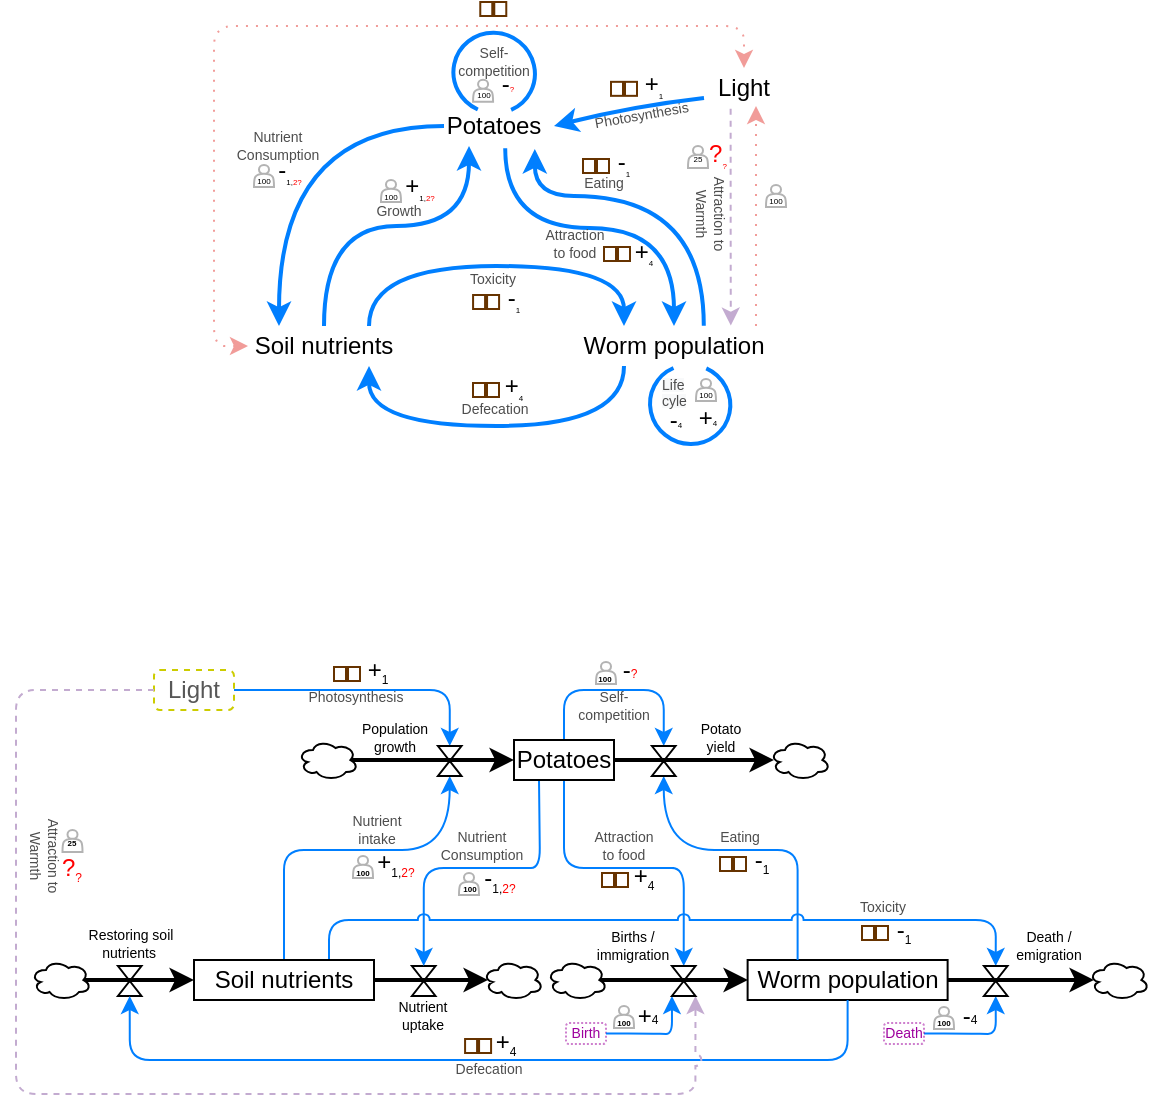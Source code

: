 <mxfile version="13.5.9" type="device"><diagram id="OpW7mURstg65_GHHhpdu" name="Page-1"><mxGraphModel dx="577" dy="290" grid="0" gridSize="10" guides="1" tooltips="1" connect="1" arrows="1" fold="1" page="1" pageScale="1" pageWidth="850" pageHeight="1100" math="0" shadow="0"><root><mxCell id="0"/><mxCell id="1" parent="0"/><mxCell id="hKVIvJN-QkQKPW52g4FX-42" value="Attraction to &lt;br&gt;Warmth" style="text;html=1;strokeColor=none;fillColor=none;align=center;verticalAlign=middle;whiteSpace=wrap;rounded=0;fontSize=7;fontColor=#4D4D4D;rotation=90;spacingTop=2;" parent="1" vertex="1"><mxGeometry x="387" y="154" width="44" height="40" as="geometry"/></mxCell><mxCell id="hKVIvJN-QkQKPW52g4FX-20" value="" style="verticalLabelPosition=bottom;verticalAlign=top;html=1;shape=mxgraph.basic.arc;startAngle=0.234;endAngle=0.1;rotation=120;strokeColor=#007FFF;strokeWidth=2;" parent="1" vertex="1"><mxGeometry x="280.08" y="83" width="40" height="41" as="geometry"/></mxCell><mxCell id="hKVIvJN-QkQKPW52g4FX-75" value="" style="verticalLabelPosition=bottom;verticalAlign=top;html=1;shape=mxgraph.basic.arc;startAngle=0.234;endAngle=0.1;rotation=-60;strokeColor=#007FFF;strokeWidth=2;" parent="1" vertex="1"><mxGeometry x="378.36" y="249" width="39.45" height="40.38" as="geometry"/></mxCell><mxCell id="hKVIvJN-QkQKPW52g4FX-7" style="edgeStyle=orthogonalEdgeStyle;curved=1;orthogonalLoop=1;jettySize=auto;html=1;entryX=0.25;entryY=0;entryDx=0;entryDy=0;strokeColor=#007FFF;strokeWidth=2;exitX=0;exitY=0.5;exitDx=0;exitDy=0;" parent="1" source="hKVIvJN-QkQKPW52g4FX-1" target="hKVIvJN-QkQKPW52g4FX-3" edge="1"><mxGeometry relative="1" as="geometry"><mxPoint x="250" y="130" as="sourcePoint"/><Array as="points"><mxPoint x="193" y="130"/></Array></mxGeometry></mxCell><mxCell id="hKVIvJN-QkQKPW52g4FX-13" style="edgeStyle=orthogonalEdgeStyle;curved=1;orthogonalLoop=1;jettySize=auto;html=1;exitX=0.612;exitY=1.055;exitDx=0;exitDy=0;entryX=0.5;entryY=0;entryDx=0;entryDy=0;strokeColor=#007FFF;strokeWidth=2;exitPerimeter=0;" parent="1" source="hKVIvJN-QkQKPW52g4FX-1" target="hKVIvJN-QkQKPW52g4FX-4" edge="1"><mxGeometry relative="1" as="geometry"><Array as="points"><mxPoint x="306" y="181"/><mxPoint x="390" y="181"/></Array></mxGeometry></mxCell><mxCell id="hKVIvJN-QkQKPW52g4FX-68" style="edgeStyle=orthogonalEdgeStyle;curved=1;orthogonalLoop=1;jettySize=auto;html=1;entryX=0.629;entryY=-0.008;entryDx=0;entryDy=0;entryPerimeter=0;startArrow=none;startFill=0;endArrow=none;endFill=0;strokeColor=#007FFF;strokeWidth=2;fontSize=3;fontColor=#4D4D4D;" parent="1" edge="1"><mxGeometry relative="1" as="geometry"><mxPoint x="340" y="165" as="sourcePoint"/><mxPoint x="404.9" y="229.84" as="targetPoint"/><Array as="points"><mxPoint x="405" y="165"/></Array></mxGeometry></mxCell><mxCell id="hKVIvJN-QkQKPW52g4FX-1" value="Potatoes" style="text;html=1;strokeColor=none;fillColor=none;align=center;verticalAlign=middle;whiteSpace=wrap;rounded=0;" parent="1" vertex="1"><mxGeometry x="275" y="120" width="50" height="20" as="geometry"/></mxCell><mxCell id="hKVIvJN-QkQKPW52g4FX-2" value="Light" style="text;html=1;strokeColor=none;fillColor=none;align=center;verticalAlign=middle;whiteSpace=wrap;rounded=0;" parent="1" vertex="1"><mxGeometry x="405" y="101" width="40" height="20" as="geometry"/></mxCell><mxCell id="hKVIvJN-QkQKPW52g4FX-8" style="edgeStyle=orthogonalEdgeStyle;curved=1;orthogonalLoop=1;jettySize=auto;html=1;entryX=0.25;entryY=1;entryDx=0;entryDy=0;strokeColor=#007FFF;strokeWidth=2;" parent="1" source="hKVIvJN-QkQKPW52g4FX-3" target="hKVIvJN-QkQKPW52g4FX-1" edge="1"><mxGeometry relative="1" as="geometry"><mxPoint x="270" y="180" as="sourcePoint"/><Array as="points"><mxPoint x="215" y="180"/><mxPoint x="287" y="180"/></Array></mxGeometry></mxCell><mxCell id="hKVIvJN-QkQKPW52g4FX-9" style="edgeStyle=orthogonalEdgeStyle;curved=1;orthogonalLoop=1;jettySize=auto;html=1;exitX=0.75;exitY=0;exitDx=0;exitDy=0;entryX=0.25;entryY=0;entryDx=0;entryDy=0;strokeColor=#007FFF;strokeWidth=2;" parent="1" source="hKVIvJN-QkQKPW52g4FX-3" target="hKVIvJN-QkQKPW52g4FX-4" edge="1"><mxGeometry relative="1" as="geometry"><Array as="points"><mxPoint x="237" y="200"/><mxPoint x="365" y="200"/></Array></mxGeometry></mxCell><mxCell id="hKVIvJN-QkQKPW52g4FX-27" style="edgeStyle=orthogonalEdgeStyle;orthogonalLoop=1;jettySize=auto;html=1;exitX=0;exitY=0.5;exitDx=0;exitDy=0;strokeWidth=1;rounded=1;dashed=1;strokeColor=#F19C99;startArrow=classic;startFill=1;entryX=0.5;entryY=0;entryDx=0;entryDy=0;dashPattern=1 4;" parent="1" target="hKVIvJN-QkQKPW52g4FX-2" edge="1"><mxGeometry relative="1" as="geometry"><mxPoint x="177" y="240" as="sourcePoint"/><mxPoint x="412" y="100" as="targetPoint"/><Array as="points"><mxPoint x="160" y="240"/><mxPoint x="160" y="80"/><mxPoint x="425" y="80"/></Array></mxGeometry></mxCell><mxCell id="hKVIvJN-QkQKPW52g4FX-3" value="Soil nutrients" style="text;html=1;strokeColor=none;fillColor=none;align=center;verticalAlign=middle;whiteSpace=wrap;rounded=0;" parent="1" vertex="1"><mxGeometry x="170" y="230" width="90" height="20" as="geometry"/></mxCell><mxCell id="hKVIvJN-QkQKPW52g4FX-10" style="edgeStyle=orthogonalEdgeStyle;curved=1;orthogonalLoop=1;jettySize=auto;html=1;exitX=0.25;exitY=1;exitDx=0;exitDy=0;entryX=0.75;entryY=1;entryDx=0;entryDy=0;strokeColor=#007FFF;strokeWidth=2;" parent="1" source="hKVIvJN-QkQKPW52g4FX-4" target="hKVIvJN-QkQKPW52g4FX-3" edge="1"><mxGeometry relative="1" as="geometry"><Array as="points"><mxPoint x="365" y="280"/><mxPoint x="237" y="280"/></Array></mxGeometry></mxCell><mxCell id="hKVIvJN-QkQKPW52g4FX-28" style="edgeStyle=orthogonalEdgeStyle;rounded=1;orthogonalLoop=1;jettySize=auto;html=1;dashed=1;strokeWidth=1;strokeColor=#F19C99;exitX=0.75;exitY=0;exitDx=0;exitDy=0;dashPattern=1 4;" parent="1" edge="1"><mxGeometry relative="1" as="geometry"><mxPoint x="431" y="230" as="sourcePoint"/><mxPoint x="431" y="120" as="targetPoint"/><Array as="points"><mxPoint x="431" y="190"/><mxPoint x="431" y="190"/></Array></mxGeometry></mxCell><mxCell id="hKVIvJN-QkQKPW52g4FX-4" value="Worm population" style="text;html=1;strokeColor=none;fillColor=none;align=center;verticalAlign=middle;whiteSpace=wrap;rounded=0;" parent="1" vertex="1"><mxGeometry x="340" y="230" width="100" height="20" as="geometry"/></mxCell><mxCell id="hKVIvJN-QkQKPW52g4FX-5" value="" style="endArrow=classic;html=1;exitX=0;exitY=0.75;exitDx=0;exitDy=0;curved=1;strokeWidth=2;strokeColor=#007FFF;" parent="1" source="hKVIvJN-QkQKPW52g4FX-2" edge="1"><mxGeometry width="50" height="50" relative="1" as="geometry"><mxPoint x="270" y="860" as="sourcePoint"/><mxPoint x="330" y="130" as="targetPoint"/><Array as="points"><mxPoint x="370" y="120"/></Array></mxGeometry></mxCell><mxCell id="hKVIvJN-QkQKPW52g4FX-14" value="-&lt;sub style=&quot;font-size: 4px&quot;&gt;1,&lt;font color=&quot;#ff0000&quot;&gt;2?&lt;/font&gt;&lt;/sub&gt;" style="text;html=1;strokeColor=none;fillColor=none;align=center;verticalAlign=middle;whiteSpace=wrap;rounded=0;" parent="1" vertex="1"><mxGeometry x="188" y="143" width="20" height="20" as="geometry"/></mxCell><mxCell id="hKVIvJN-QkQKPW52g4FX-15" value="-&lt;span style=&quot;font-size: 4px&quot;&gt;&lt;font color=&quot;#ff0000&quot;&gt;?&lt;/font&gt;&lt;/span&gt;" style="text;html=1;strokeColor=none;fillColor=none;align=center;verticalAlign=middle;whiteSpace=wrap;rounded=0;" parent="1" vertex="1"><mxGeometry x="296.64" y="99" width="20" height="20" as="geometry"/></mxCell><mxCell id="hKVIvJN-QkQKPW52g4FX-21" value="+&lt;sub style=&quot;font-size: 4px&quot;&gt;1,&lt;font color=&quot;#ff0000&quot;&gt;2?&lt;/font&gt;&lt;/sub&gt;" style="text;html=1;strokeColor=none;fillColor=none;align=center;verticalAlign=middle;whiteSpace=wrap;rounded=0;" parent="1" vertex="1"><mxGeometry x="253" y="151" width="20" height="20" as="geometry"/></mxCell><mxCell id="hKVIvJN-QkQKPW52g4FX-22" value="+&lt;sub style=&quot;font-size: 4px&quot;&gt;4&lt;/sub&gt;" style="text;html=1;strokeColor=none;fillColor=none;align=center;verticalAlign=middle;whiteSpace=wrap;rounded=0;" parent="1" vertex="1"><mxGeometry x="300" y="251" width="20" height="20" as="geometry"/></mxCell><mxCell id="hKVIvJN-QkQKPW52g4FX-23" value="-&lt;sub style=&quot;font-size: 4px&quot;&gt;1&lt;/sub&gt;" style="text;html=1;strokeColor=none;fillColor=none;align=center;verticalAlign=middle;whiteSpace=wrap;rounded=0;" parent="1" vertex="1"><mxGeometry x="300.04" y="207" width="20" height="20" as="geometry"/></mxCell><mxCell id="hKVIvJN-QkQKPW52g4FX-24" value="+&lt;sub style=&quot;font-size: 4px&quot;&gt;1&lt;/sub&gt;" style="text;html=1;strokeColor=none;fillColor=none;align=center;verticalAlign=middle;whiteSpace=wrap;rounded=0;" parent="1" vertex="1"><mxGeometry x="370" y="100.42" width="20" height="20" as="geometry"/></mxCell><mxCell id="hKVIvJN-QkQKPW52g4FX-25" value="+&lt;font size=&quot;1&quot;&gt;&lt;sub style=&quot;font-size: 4px&quot;&gt;4&lt;/sub&gt;&lt;/font&gt;" style="text;html=1;strokeColor=none;fillColor=none;align=center;verticalAlign=middle;whiteSpace=wrap;rounded=0;" parent="1" vertex="1"><mxGeometry x="365" y="183" width="20" height="20" as="geometry"/></mxCell><mxCell id="hKVIvJN-QkQKPW52g4FX-33" value="&lt;font color=&quot;#ff0000&quot;&gt;?&lt;sub style=&quot;font-size: 4px&quot;&gt;?&lt;/sub&gt;&lt;/font&gt;" style="text;html=1;strokeColor=none;fillColor=none;align=center;verticalAlign=middle;whiteSpace=wrap;rounded=0;" parent="1" vertex="1"><mxGeometry x="402" y="135" width="20" height="20" as="geometry"/></mxCell><mxCell id="hKVIvJN-QkQKPW52g4FX-35" value="Attraction&lt;br&gt;to food" style="text;html=1;strokeColor=none;fillColor=none;align=center;verticalAlign=middle;whiteSpace=wrap;rounded=0;fontSize=7;fontColor=#4D4D4D;" parent="1" vertex="1"><mxGeometry x="324" y="179" width="33" height="20" as="geometry"/></mxCell><mxCell id="hKVIvJN-QkQKPW52g4FX-37" value="Defecation" style="text;html=1;strokeColor=none;fillColor=none;align=center;verticalAlign=middle;whiteSpace=wrap;rounded=0;fontSize=7;fontColor=#4D4D4D;" parent="1" vertex="1"><mxGeometry x="283" y="262" width="35" height="20" as="geometry"/></mxCell><mxCell id="hKVIvJN-QkQKPW52g4FX-40" value="Toxicity" style="text;html=1;strokeColor=none;fillColor=none;align=center;verticalAlign=middle;whiteSpace=wrap;rounded=0;fontSize=7;fontColor=#4D4D4D;" parent="1" vertex="1"><mxGeometry x="286.0" y="196.5" width="27" height="20" as="geometry"/></mxCell><mxCell id="hKVIvJN-QkQKPW52g4FX-44" style="edgeStyle=orthogonalEdgeStyle;curved=1;orthogonalLoop=1;jettySize=auto;html=1;entryX=0.624;entryY=-0.01;entryDx=0;entryDy=0;entryPerimeter=0;startArrow=none;startFill=0;endArrow=classic;endFill=1;strokeWidth=1;fontSize=7;fontColor=#4D4D4D;strokeColor=#C3ABD0;dashed=1;exitX=0.333;exitY=1.017;exitDx=0;exitDy=0;exitPerimeter=0;" parent="1" source="hKVIvJN-QkQKPW52g4FX-2" edge="1"><mxGeometry relative="1" as="geometry"><mxPoint x="418" y="178" as="sourcePoint"/><mxPoint x="418.4" y="229.8" as="targetPoint"/><Array as="points"/></mxGeometry></mxCell><mxCell id="hKVIvJN-QkQKPW52g4FX-46" value="Photosynthesis" style="text;html=1;strokeColor=none;fillColor=none;align=center;verticalAlign=middle;whiteSpace=wrap;rounded=0;fontSize=7;fontColor=#4D4D4D;rotation=-10;" parent="1" vertex="1"><mxGeometry x="359" y="115.42" width="30" height="20" as="geometry"/></mxCell><mxCell id="hKVIvJN-QkQKPW52g4FX-47" value="Self-competition" style="text;html=1;strokeColor=none;fillColor=none;align=center;verticalAlign=middle;whiteSpace=wrap;rounded=0;fontSize=7;fontColor=#4D4D4D;rotation=0;arcSize=0;glass=0;" parent="1" vertex="1"><mxGeometry x="285.0" y="88.42" width="30.17" height="20" as="geometry"/></mxCell><mxCell id="hKVIvJN-QkQKPW52g4FX-48" value="Nutrient&lt;br&gt;Consumption" style="text;html=1;strokeColor=none;fillColor=none;align=center;verticalAlign=middle;whiteSpace=wrap;rounded=0;fontSize=7;fontColor=#4D4D4D;rotation=0;" parent="1" vertex="1"><mxGeometry x="171" y="135.42" width="42" height="10" as="geometry"/></mxCell><mxCell id="hKVIvJN-QkQKPW52g4FX-54" value="Growth" style="text;html=1;strokeColor=none;fillColor=none;align=center;verticalAlign=middle;whiteSpace=wrap;rounded=0;fontSize=7;fontColor=#4D4D4D;rotation=0;" parent="1" vertex="1"><mxGeometry x="239.5" y="168" width="25" height="10" as="geometry"/></mxCell><mxCell id="hKVIvJN-QkQKPW52g4FX-57" value="&lt;p style=&quot;line-height: 50%&quot;&gt;&lt;font style=&quot;font-size: 4px ; line-height: 33%&quot;&gt;25&lt;/font&gt;&lt;/p&gt;" style="shape=actor;whiteSpace=wrap;html=1;rounded=0;glass=0;strokeWidth=1;fontSize=5;strokeColor=#B3B3B3;fillColor=none;spacing=2;spacingTop=1;" parent="1" vertex="1"><mxGeometry x="397" y="140" width="10" height="11" as="geometry"/></mxCell><mxCell id="hKVIvJN-QkQKPW52g4FX-58" value="" style="shape=process;whiteSpace=wrap;html=1;backgroundOutline=1;rounded=0;glass=0;strokeWidth=1;fillColor=none;gradientColor=none;fontSize=5;fontColor=#4D4D4D;size=0.5;strokeColor=#663300;" parent="1" vertex="1"><mxGeometry x="289.54" y="214.5" width="13" height="7" as="geometry"/></mxCell><mxCell id="hKVIvJN-QkQKPW52g4FX-60" value="" style="shape=process;whiteSpace=wrap;html=1;backgroundOutline=1;rounded=0;glass=0;strokeWidth=1;fillColor=none;gradientColor=none;fontSize=5;fontColor=#4D4D4D;size=0.5;strokeColor=#663300;" parent="1" vertex="1"><mxGeometry x="289.5" y="258.5" width="13" height="7" as="geometry"/></mxCell><mxCell id="hKVIvJN-QkQKPW52g4FX-61" value="" style="shape=process;whiteSpace=wrap;html=1;backgroundOutline=1;rounded=0;glass=0;strokeWidth=1;fillColor=none;gradientColor=none;fontSize=5;fontColor=#4D4D4D;size=0.5;strokeColor=#663300;" parent="1" vertex="1"><mxGeometry x="355" y="190.5" width="13" height="7" as="geometry"/></mxCell><mxCell id="hKVIvJN-QkQKPW52g4FX-62" value="&lt;p style=&quot;line-height: 50%; font-size: 4px;&quot;&gt;&lt;font style=&quot;font-size: 4px; line-height: 33%;&quot;&gt;100&lt;/font&gt;&lt;/p&gt;" style="shape=actor;whiteSpace=wrap;html=1;rounded=0;glass=0;strokeWidth=1;fontSize=4;strokeColor=#B3B3B3;fillColor=none;spacing=2;spacingTop=4;" parent="1" vertex="1"><mxGeometry x="180" y="149.5" width="10" height="11" as="geometry"/></mxCell><mxCell id="hKVIvJN-QkQKPW52g4FX-63" value="&lt;p style=&quot;line-height: 50%; font-size: 4px;&quot;&gt;&lt;font style=&quot;font-size: 4px ; line-height: 33%&quot;&gt;100&lt;/font&gt;&lt;/p&gt;" style="shape=actor;whiteSpace=wrap;html=1;rounded=0;glass=0;strokeWidth=1;fontSize=4;strokeColor=#B3B3B3;fillColor=none;spacing=2;spacingTop=4;spacingLeft=-1;" parent="1" vertex="1"><mxGeometry x="243.5" y="157" width="10" height="11" as="geometry"/></mxCell><mxCell id="hKVIvJN-QkQKPW52g4FX-65" value="" style="shape=process;whiteSpace=wrap;html=1;backgroundOutline=1;rounded=0;glass=0;strokeWidth=1;fillColor=none;gradientColor=none;fontSize=5;fontColor=#4D4D4D;size=0.5;strokeColor=#663300;" parent="1" vertex="1"><mxGeometry x="358.5" y="107.92" width="13" height="7" as="geometry"/></mxCell><mxCell id="hKVIvJN-QkQKPW52g4FX-66" value="" style="shape=process;whiteSpace=wrap;html=1;backgroundOutline=1;rounded=0;glass=0;strokeWidth=1;fillColor=none;gradientColor=none;fontSize=5;fontColor=#4D4D4D;size=0.5;strokeColor=#663300;" parent="1" vertex="1"><mxGeometry x="293.14" y="68" width="13" height="7" as="geometry"/></mxCell><mxCell id="hKVIvJN-QkQKPW52g4FX-67" value="&lt;p style=&quot;line-height: 50%; font-size: 4px;&quot;&gt;&lt;font style=&quot;font-size: 4px; line-height: 33%;&quot;&gt;100&lt;/font&gt;&lt;/p&gt;" style="shape=actor;whiteSpace=wrap;html=1;rounded=0;glass=0;strokeWidth=1;fontSize=4;strokeColor=#B3B3B3;fillColor=none;spacing=2;spacingTop=4;" parent="1" vertex="1"><mxGeometry x="436" y="159.5" width="10" height="11" as="geometry"/></mxCell><mxCell id="hKVIvJN-QkQKPW52g4FX-69" value="Eating" style="text;html=1;strokeColor=none;fillColor=none;align=center;verticalAlign=middle;whiteSpace=wrap;rounded=0;fontSize=7;fontColor=#4D4D4D;" parent="1" vertex="1"><mxGeometry x="342" y="155" width="26" height="7" as="geometry"/></mxCell><mxCell id="hKVIvJN-QkQKPW52g4FX-70" style="edgeStyle=orthogonalEdgeStyle;curved=1;orthogonalLoop=1;jettySize=auto;html=1;startArrow=classic;startFill=1;endArrow=none;endFill=0;strokeColor=#007FFF;strokeWidth=2;fontSize=3;fontColor=#4D4D4D;exitX=0.908;exitY=1.075;exitDx=0;exitDy=0;exitPerimeter=0;" parent="1" source="hKVIvJN-QkQKPW52g4FX-1" edge="1"><mxGeometry relative="1" as="geometry"><mxPoint x="322" y="140.0" as="sourcePoint"/><mxPoint x="340" y="165" as="targetPoint"/><Array as="points"><mxPoint x="320" y="165"/><mxPoint x="340" y="165"/></Array></mxGeometry></mxCell><mxCell id="hKVIvJN-QkQKPW52g4FX-72" value="-&lt;sub style=&quot;font-size: 4px&quot;&gt;1&lt;/sub&gt;" style="text;html=1;strokeColor=none;fillColor=none;align=center;verticalAlign=middle;whiteSpace=wrap;rounded=0;" parent="1" vertex="1"><mxGeometry x="355" y="139" width="20" height="20" as="geometry"/></mxCell><mxCell id="hKVIvJN-QkQKPW52g4FX-73" value="" style="shape=process;whiteSpace=wrap;html=1;backgroundOutline=1;rounded=0;glass=0;strokeWidth=1;fillColor=none;gradientColor=none;fontSize=5;fontColor=#4D4D4D;size=0.5;strokeColor=#663300;" parent="1" vertex="1"><mxGeometry x="344.5" y="146.5" width="13" height="7" as="geometry"/></mxCell><mxCell id="hKVIvJN-QkQKPW52g4FX-76" value="&lt;span style=&quot;color: rgb(77, 77, 77); font-family: helvetica; font-size: 7px; font-style: normal; font-weight: 400; letter-spacing: normal; text-align: center; text-indent: 0px; text-transform: none; word-spacing: 0px; background-color: rgb(248, 249, 250); display: inline; float: none;&quot;&gt;Life&lt;br style=&quot;font-size: 7px;&quot;&gt;cyle&lt;br style=&quot;font-size: 7px;&quot;&gt;&lt;/span&gt;" style="text;whiteSpace=wrap;html=1;fontSize=7;fontColor=#4D4D4D;spacing=0;" parent="1" vertex="1"><mxGeometry x="384.04" y="250.8" width="20" height="10" as="geometry"/></mxCell><mxCell id="hKVIvJN-QkQKPW52g4FX-77" value="-&lt;span style=&quot;font-size: 4px&quot;&gt;4&lt;/span&gt;" style="text;html=1;strokeColor=none;fillColor=none;align=center;verticalAlign=middle;whiteSpace=wrap;rounded=0;" parent="1" vertex="1"><mxGeometry x="381" y="267" width="20" height="20" as="geometry"/></mxCell><mxCell id="hKVIvJN-QkQKPW52g4FX-78" value="+&lt;span style=&quot;font-size: 4px&quot;&gt;4&lt;/span&gt;" style="text;html=1;strokeColor=none;fillColor=none;align=center;verticalAlign=middle;whiteSpace=wrap;rounded=0;" parent="1" vertex="1"><mxGeometry x="397" y="265.8" width="20" height="20" as="geometry"/></mxCell><mxCell id="hKVIvJN-QkQKPW52g4FX-79" value="&lt;p style=&quot;line-height: 50%; font-size: 4px;&quot;&gt;&lt;font style=&quot;font-size: 4px; line-height: 33%;&quot;&gt;100&lt;/font&gt;&lt;/p&gt;" style="shape=actor;whiteSpace=wrap;html=1;rounded=0;glass=0;strokeWidth=1;fontSize=4;strokeColor=#B3B3B3;fillColor=none;spacing=2;spacingTop=4;" parent="1" vertex="1"><mxGeometry x="401" y="256.5" width="10" height="11" as="geometry"/></mxCell><mxCell id="hKVIvJN-QkQKPW52g4FX-213" style="edgeStyle=orthogonalEdgeStyle;jumpStyle=none;orthogonalLoop=1;jettySize=auto;html=1;exitX=0.5;exitY=1;exitDx=0;exitDy=0;startArrow=none;startFill=0;endArrow=none;endFill=0;strokeColor=#007FFF;strokeWidth=1;fontSize=3;fontColor=#4D4D4D;rounded=1;" parent="1" edge="1" source="hKVIvJN-QkQKPW52g4FX-88"><mxGeometry relative="1" as="geometry"><mxPoint x="335" y="458" as="sourcePoint"/><mxPoint x="390" y="501" as="targetPoint"/><Array as="points"><mxPoint x="335" y="501"/></Array></mxGeometry></mxCell><mxCell id="hKVIvJN-QkQKPW52g4FX-214" style="edgeStyle=orthogonalEdgeStyle;curved=1;jumpStyle=none;orthogonalLoop=1;jettySize=auto;html=1;entryX=0.5;entryY=1;entryDx=0;entryDy=0;startArrow=none;startFill=0;endArrow=classic;endFill=1;strokeColor=#007FFF;strokeWidth=1;fontSize=3;fontColor=#4D4D4D;" parent="1" target="hKVIvJN-QkQKPW52g4FX-167" edge="1"><mxGeometry relative="1" as="geometry"><mxPoint x="411" y="492" as="sourcePoint"/><mxPoint x="384.858" y="447" as="targetPoint"/></mxGeometry></mxCell><mxCell id="hKVIvJN-QkQKPW52g4FX-98" value="Worm population" style="text;html=1;fillColor=none;align=center;verticalAlign=middle;whiteSpace=wrap;rounded=0;strokeColor=#000000;" parent="1" vertex="1"><mxGeometry x="426.81" y="547" width="100" height="20" as="geometry"/></mxCell><mxCell id="hKVIvJN-QkQKPW52g4FX-151" value="" style="group" parent="1" vertex="1" connectable="0"><mxGeometry x="93" y="550" width="57" height="15" as="geometry"/></mxCell><mxCell id="hKVIvJN-QkQKPW52g4FX-147" value="" style="endArrow=classic;html=1;strokeColor=#000000;strokeWidth=2;fontSize=3;fontColor=#4D4D4D;" parent="hKVIvJN-QkQKPW52g4FX-151" edge="1"><mxGeometry relative="1" as="geometry"><mxPoint y="7" as="sourcePoint"/><mxPoint x="57" y="7" as="targetPoint"/></mxGeometry></mxCell><mxCell id="hKVIvJN-QkQKPW52g4FX-148" value="" style="shape=cloud;html=1;outlineConnect=0;" parent="hKVIvJN-QkQKPW52g4FX-147" vertex="1"><mxGeometry width="30" height="20" relative="1" as="geometry"><mxPoint x="-53" y="-10" as="offset"/></mxGeometry></mxCell><mxCell id="hKVIvJN-QkQKPW52g4FX-149" value="" style="shape=collate;whiteSpace=wrap;html=1;rounded=0;glass=0;strokeColor=#000000;strokeWidth=1;fillColor=none;gradientColor=none;fontSize=3;fontColor=#4D4D4D;" parent="hKVIvJN-QkQKPW52g4FX-151" vertex="1"><mxGeometry x="18.973" width="11.77" height="15" as="geometry"/></mxCell><mxCell id="hKVIvJN-QkQKPW52g4FX-169" value="" style="group" parent="1" vertex="1" connectable="0"><mxGeometry x="240" y="550" width="57" height="15" as="geometry"/></mxCell><mxCell id="hKVIvJN-QkQKPW52g4FX-170" value="" style="endArrow=classic;html=1;strokeColor=#000000;strokeWidth=2;fontSize=3;fontColor=#4D4D4D;" parent="hKVIvJN-QkQKPW52g4FX-169" edge="1"><mxGeometry relative="1" as="geometry"><mxPoint y="7" as="sourcePoint"/><mxPoint x="57" y="7" as="targetPoint"/></mxGeometry></mxCell><mxCell id="hKVIvJN-QkQKPW52g4FX-171" value="" style="shape=cloud;html=1;outlineConnect=0;" parent="hKVIvJN-QkQKPW52g4FX-170" vertex="1"><mxGeometry width="30" height="20" relative="1" as="geometry"><mxPoint x="26" y="-10" as="offset"/></mxGeometry></mxCell><mxCell id="hKVIvJN-QkQKPW52g4FX-172" value="" style="shape=collate;whiteSpace=wrap;html=1;rounded=0;glass=0;strokeColor=#000000;strokeWidth=1;fillColor=none;gradientColor=none;fontSize=3;fontColor=#4D4D4D;" parent="hKVIvJN-QkQKPW52g4FX-169" vertex="1"><mxGeometry x="18.973" width="11.77" height="15" as="geometry"/></mxCell><mxCell id="hKVIvJN-QkQKPW52g4FX-177" style="edgeStyle=orthogonalEdgeStyle;curved=1;orthogonalLoop=1;jettySize=auto;html=1;strokeColor=#007FFF;strokeWidth=1;entryX=0.5;entryY=1;entryDx=0;entryDy=0;" parent="1" edge="1" target="hKVIvJN-QkQKPW52g4FX-160"><mxGeometry relative="1" as="geometry"><mxPoint x="278" y="460" as="targetPoint"/><Array as="points"><mxPoint x="278" y="492"/></Array><mxPoint x="254" y="492" as="sourcePoint"/></mxGeometry></mxCell><mxCell id="hKVIvJN-QkQKPW52g4FX-178" value="+&lt;sub style=&quot;font-size: 6px&quot;&gt;1,&lt;font color=&quot;#ff0000&quot; style=&quot;font-size: 6px&quot;&gt;2?&lt;/font&gt;&lt;/sub&gt;" style="text;html=1;strokeColor=none;fillColor=none;align=center;verticalAlign=middle;whiteSpace=wrap;rounded=0;" parent="1" vertex="1"><mxGeometry x="241" y="489" width="20" height="20" as="geometry"/></mxCell><mxCell id="hKVIvJN-QkQKPW52g4FX-179" value="Nutrient intake" style="text;html=1;strokeColor=none;fillColor=none;align=center;verticalAlign=middle;whiteSpace=wrap;rounded=0;fontSize=7;fontColor=#4D4D4D;rotation=0;" parent="1" vertex="1"><mxGeometry x="228.5" y="477" width="25" height="10" as="geometry"/></mxCell><mxCell id="hKVIvJN-QkQKPW52g4FX-180" style="edgeStyle=orthogonalEdgeStyle;orthogonalLoop=1;jettySize=auto;html=1;exitX=0.5;exitY=0;exitDx=0;exitDy=0;strokeColor=#007FFF;strokeWidth=1;endArrow=none;endFill=0;rounded=1;" parent="1" source="hKVIvJN-QkQKPW52g4FX-94" edge="1"><mxGeometry relative="1" as="geometry"><mxPoint x="195" y="544" as="sourcePoint"/><mxPoint x="254" y="492" as="targetPoint"/><Array as="points"><mxPoint x="195" y="492"/></Array></mxGeometry></mxCell><mxCell id="hKVIvJN-QkQKPW52g4FX-181" value="&lt;p style=&quot;line-height: 50% ; font-size: 4px&quot;&gt;&lt;font style=&quot;font-size: 4px ; line-height: 33%&quot;&gt;&lt;b&gt;100&lt;/b&gt;&lt;/font&gt;&lt;/p&gt;" style="shape=actor;whiteSpace=wrap;html=1;rounded=0;glass=0;strokeWidth=1;fontSize=4;strokeColor=#B3B3B3;fillColor=none;spacing=2;spacingTop=4;spacingLeft=-1;" parent="1" vertex="1"><mxGeometry x="229.5" y="495" width="10" height="11" as="geometry"/></mxCell><mxCell id="hKVIvJN-QkQKPW52g4FX-182" value="&lt;font color=&quot;#575757&quot;&gt;Light&lt;/font&gt;" style="text;html=1;fillColor=none;align=center;verticalAlign=middle;whiteSpace=wrap;rounded=1;fontColor=#666600;dashed=1;strokeColor=#CCCC00;" parent="1" vertex="1"><mxGeometry x="130" y="402" width="40" height="20" as="geometry"/></mxCell><mxCell id="hKVIvJN-QkQKPW52g4FX-246" style="edgeStyle=orthogonalEdgeStyle;rounded=1;jumpStyle=none;orthogonalLoop=1;jettySize=auto;html=1;exitX=1;exitY=0.5;exitDx=0;exitDy=0;entryX=0.5;entryY=0;entryDx=0;entryDy=0;startArrow=none;startFill=0;endArrow=classic;endFill=1;strokeColor=#007FFF;strokeWidth=1;fontSize=7;fontColor=#000000;" parent="1" source="hKVIvJN-QkQKPW52g4FX-182" target="hKVIvJN-QkQKPW52g4FX-160" edge="1"><mxGeometry relative="1" as="geometry"><Array as="points"><mxPoint x="278" y="412"/></Array></mxGeometry></mxCell><mxCell id="hKVIvJN-QkQKPW52g4FX-184" value="+&lt;sub&gt;&lt;font style=&quot;font-size: 6px&quot;&gt;1&lt;/font&gt;&lt;/sub&gt;" style="text;html=1;strokeColor=none;fillColor=none;align=center;verticalAlign=middle;whiteSpace=wrap;rounded=0;" parent="1" vertex="1"><mxGeometry x="232" y="394" width="20" height="18" as="geometry"/></mxCell><mxCell id="hKVIvJN-QkQKPW52g4FX-186" value="" style="shape=process;whiteSpace=wrap;html=1;backgroundOutline=1;rounded=0;glass=0;strokeWidth=1;fillColor=none;gradientColor=none;fontSize=5;fontColor=#4D4D4D;size=0.5;strokeColor=#663300;" parent="1" vertex="1"><mxGeometry x="220" y="400.5" width="13" height="7" as="geometry"/></mxCell><mxCell id="hKVIvJN-QkQKPW52g4FX-188" style="edgeStyle=orthogonalEdgeStyle;orthogonalLoop=1;jettySize=auto;html=1;strokeColor=#007FFF;strokeWidth=1;rounded=1;entryX=0.5;entryY=0;entryDx=0;entryDy=0;" parent="1" edge="1" target="hKVIvJN-QkQKPW52g4FX-172"><mxGeometry relative="1" as="geometry"><mxPoint x="316" y="501" as="sourcePoint"/><mxPoint x="265" y="540" as="targetPoint"/><Array as="points"><mxPoint x="265" y="501"/></Array></mxGeometry></mxCell><mxCell id="hKVIvJN-QkQKPW52g4FX-189" value="-&lt;sub style=&quot;font-size: 6px&quot;&gt;1,&lt;font color=&quot;#ff0000&quot; style=&quot;font-size: 6px&quot;&gt;2?&lt;/font&gt;&lt;/sub&gt;" style="text;html=1;strokeColor=none;fillColor=none;align=center;verticalAlign=middle;whiteSpace=wrap;rounded=0;" parent="1" vertex="1"><mxGeometry x="292.5" y="497" width="20" height="20" as="geometry"/></mxCell><mxCell id="hKVIvJN-QkQKPW52g4FX-191" value="&lt;p style=&quot;line-height: 50% ; font-size: 4px&quot;&gt;&lt;font style=&quot;font-size: 4px ; line-height: 33%&quot;&gt;&lt;b&gt;100&lt;/b&gt;&lt;/font&gt;&lt;/p&gt;" style="shape=actor;whiteSpace=wrap;html=1;rounded=0;glass=0;strokeWidth=1;fontSize=4;strokeColor=#B3B3B3;fillColor=none;spacing=2;spacingTop=4;" parent="1" vertex="1"><mxGeometry x="282.5" y="503.5" width="10" height="11" as="geometry"/></mxCell><mxCell id="hKVIvJN-QkQKPW52g4FX-190" value="Nutrient&lt;br&gt;Consumption" style="text;html=1;strokeColor=none;fillColor=none;align=center;verticalAlign=middle;whiteSpace=wrap;rounded=0;fontSize=7;fontColor=#4D4D4D;rotation=0;" parent="1" vertex="1"><mxGeometry x="273" y="485" width="42" height="10" as="geometry"/></mxCell><mxCell id="hKVIvJN-QkQKPW52g4FX-192" style="edgeStyle=orthogonalEdgeStyle;orthogonalLoop=1;jettySize=auto;html=1;strokeColor=#007FFF;strokeWidth=1;exitX=0.25;exitY=1;exitDx=0;exitDy=0;endArrow=none;endFill=0;rounded=1;" parent="1" source="hKVIvJN-QkQKPW52g4FX-88" edge="1"><mxGeometry relative="1" as="geometry"><mxPoint x="322.5" y="457" as="sourcePoint"/><mxPoint x="314" y="501" as="targetPoint"/><Array as="points"><mxPoint x="323" y="457"/><mxPoint x="323" y="500"/></Array></mxGeometry></mxCell><mxCell id="hKVIvJN-QkQKPW52g4FX-197" style="edgeStyle=orthogonalEdgeStyle;jumpStyle=none;orthogonalLoop=1;jettySize=auto;html=1;exitX=0.5;exitY=0;exitDx=0;exitDy=0;startArrow=none;startFill=0;endArrow=classic;endFill=1;strokeWidth=1;fontSize=3;fontColor=#4D4D4D;rounded=1;strokeColor=#007FFF;entryX=0.5;entryY=0;entryDx=0;entryDy=0;" parent="1" source="hKVIvJN-QkQKPW52g4FX-88" target="hKVIvJN-QkQKPW52g4FX-167" edge="1"><mxGeometry relative="1" as="geometry"><mxPoint x="335" y="432" as="sourcePoint"/><mxPoint x="385" y="420" as="targetPoint"/><Array as="points"><mxPoint x="335" y="412"/><mxPoint x="385" y="412"/></Array></mxGeometry></mxCell><mxCell id="hKVIvJN-QkQKPW52g4FX-194" value="Self-competition" style="text;html=1;strokeColor=none;fillColor=none;align=center;verticalAlign=middle;whiteSpace=wrap;rounded=0;fontSize=7;fontColor=#4D4D4D;rotation=0;arcSize=0;glass=0;" parent="1" vertex="1"><mxGeometry x="345.42" y="410" width="30.17" height="20" as="geometry"/></mxCell><mxCell id="hKVIvJN-QkQKPW52g4FX-195" value="-&lt;font color=&quot;#ff0000&quot; style=&quot;font-size: 6px&quot;&gt;?&lt;/font&gt;" style="text;html=1;strokeColor=none;fillColor=none;align=center;verticalAlign=middle;whiteSpace=wrap;rounded=0;" parent="1" vertex="1"><mxGeometry x="357.59" y="392.39" width="20" height="20" as="geometry"/></mxCell><mxCell id="hKVIvJN-QkQKPW52g4FX-200" value="-&lt;sub&gt;&lt;font style=&quot;font-size: 6px&quot;&gt;1&lt;/font&gt;&lt;/sub&gt;" style="text;html=1;strokeColor=none;fillColor=none;align=center;verticalAlign=middle;whiteSpace=wrap;rounded=0;" parent="1" vertex="1"><mxGeometry x="494.5" y="523" width="20" height="20" as="geometry"/></mxCell><mxCell id="hKVIvJN-QkQKPW52g4FX-202" value="" style="shape=process;whiteSpace=wrap;html=1;backgroundOutline=1;rounded=0;glass=0;strokeWidth=1;fillColor=none;gradientColor=none;fontSize=5;fontColor=#4D4D4D;size=0.5;strokeColor=#663300;" parent="1" vertex="1"><mxGeometry x="484" y="530" width="13" height="7" as="geometry"/></mxCell><mxCell id="hKVIvJN-QkQKPW52g4FX-201" value="Toxicity" style="text;html=1;strokeColor=none;fillColor=none;align=center;verticalAlign=middle;whiteSpace=wrap;rounded=0;fontSize=7;fontColor=#4D4D4D;" parent="1" vertex="1"><mxGeometry x="481" y="510.5" width="27" height="20" as="geometry"/></mxCell><mxCell id="hKVIvJN-QkQKPW52g4FX-207" style="edgeStyle=orthogonalEdgeStyle;orthogonalLoop=1;jettySize=auto;html=1;strokeColor=#007FFF;strokeWidth=1;rounded=1;jumpStyle=none;entryX=0.5;entryY=0;entryDx=0;entryDy=0;" parent="1" target="hKVIvJN-QkQKPW52g4FX-155" edge="1"><mxGeometry relative="1" as="geometry"><mxPoint x="395" y="540" as="targetPoint"/><Array as="points"><mxPoint x="395" y="501"/></Array><mxPoint x="383" y="501" as="sourcePoint"/></mxGeometry></mxCell><mxCell id="hKVIvJN-QkQKPW52g4FX-209" value="+&lt;sub&gt;&lt;font style=&quot;font-size: 6px&quot;&gt;4&lt;/font&gt;&lt;/sub&gt;" style="text;html=1;strokeColor=none;fillColor=none;align=center;verticalAlign=middle;whiteSpace=wrap;rounded=0;" parent="1" vertex="1"><mxGeometry x="365.0" y="495.5" width="20" height="20" as="geometry"/></mxCell><mxCell id="hKVIvJN-QkQKPW52g4FX-210" value="Attraction&lt;br&gt;to food" style="text;html=1;strokeColor=none;fillColor=none;align=center;verticalAlign=middle;whiteSpace=wrap;rounded=0;fontSize=7;fontColor=#4D4D4D;" parent="1" vertex="1"><mxGeometry x="347" y="480" width="36" height="20" as="geometry"/></mxCell><mxCell id="hKVIvJN-QkQKPW52g4FX-211" value="" style="shape=process;whiteSpace=wrap;html=1;backgroundOutline=1;rounded=0;glass=0;strokeWidth=1;fillColor=none;gradientColor=none;fontSize=5;fontColor=#4D4D4D;size=0.5;strokeColor=#663300;" parent="1" vertex="1"><mxGeometry x="354" y="503.5" width="13" height="7" as="geometry"/></mxCell><mxCell id="hKVIvJN-QkQKPW52g4FX-185" value="Photosynthesis" style="text;html=1;strokeColor=none;fillColor=none;align=center;verticalAlign=middle;whiteSpace=wrap;rounded=0;fontSize=7;fontColor=#4D4D4D;rotation=0;" parent="1" vertex="1"><mxGeometry x="205" y="406" width="52" height="20" as="geometry"/></mxCell><mxCell id="hKVIvJN-QkQKPW52g4FX-218" value="-&lt;sub&gt;&lt;font style=&quot;font-size: 6px&quot;&gt;1&lt;/font&gt;&lt;/sub&gt;" style="text;html=1;strokeColor=none;fillColor=none;align=center;verticalAlign=middle;whiteSpace=wrap;rounded=0;" parent="1" vertex="1"><mxGeometry x="424" y="488" width="20" height="20" as="geometry"/></mxCell><mxCell id="hKVIvJN-QkQKPW52g4FX-219" value="" style="shape=process;whiteSpace=wrap;html=1;backgroundOutline=1;rounded=0;glass=0;strokeWidth=1;fillColor=none;gradientColor=none;fontSize=5;fontColor=#4D4D4D;size=0.5;strokeColor=#663300;" parent="1" vertex="1"><mxGeometry x="413" y="495.5" width="13" height="7" as="geometry"/></mxCell><mxCell id="hKVIvJN-QkQKPW52g4FX-217" value="Eating" style="text;html=1;strokeColor=none;fillColor=none;align=center;verticalAlign=middle;whiteSpace=wrap;rounded=0;fontSize=7;fontColor=#4D4D4D;" parent="1" vertex="1"><mxGeometry x="410" y="482" width="26" height="7" as="geometry"/></mxCell><mxCell id="hKVIvJN-QkQKPW52g4FX-220" style="edgeStyle=orthogonalEdgeStyle;jumpStyle=none;orthogonalLoop=1;jettySize=auto;html=1;exitX=0.25;exitY=0;exitDx=0;exitDy=0;startArrow=none;startFill=0;endArrow=none;endFill=0;strokeColor=#007FFF;strokeWidth=1;fontSize=3;fontColor=#4D4D4D;rounded=1;" parent="1" source="hKVIvJN-QkQKPW52g4FX-98" edge="1"><mxGeometry relative="1" as="geometry"><mxPoint x="451.81" y="539" as="sourcePoint"/><mxPoint x="410" y="492" as="targetPoint"/><Array as="points"><mxPoint x="452" y="492"/></Array></mxGeometry></mxCell><mxCell id="hKVIvJN-QkQKPW52g4FX-221" style="edgeStyle=orthogonalEdgeStyle;orthogonalLoop=1;jettySize=auto;html=1;exitX=0.5;exitY=1;exitDx=0;exitDy=0;strokeColor=#007FFF;strokeWidth=1;entryX=0.5;entryY=1;entryDx=0;entryDy=0;rounded=1;" parent="1" source="hKVIvJN-QkQKPW52g4FX-98" target="hKVIvJN-QkQKPW52g4FX-149" edge="1"><mxGeometry relative="1" as="geometry"><mxPoint x="190" y="580" as="targetPoint"/><Array as="points"><mxPoint x="477" y="597"/><mxPoint x="118" y="597"/></Array></mxGeometry></mxCell><mxCell id="hKVIvJN-QkQKPW52g4FX-223" value="+&lt;sub&gt;&lt;font style=&quot;font-size: 6px&quot;&gt;4&lt;/font&gt;&lt;/sub&gt;" style="text;html=1;strokeColor=none;fillColor=none;align=center;verticalAlign=middle;whiteSpace=wrap;rounded=0;" parent="1" vertex="1"><mxGeometry x="296.04" y="578" width="20" height="22" as="geometry"/></mxCell><mxCell id="hKVIvJN-QkQKPW52g4FX-224" value="Defecation" style="text;html=1;strokeColor=none;fillColor=none;align=center;verticalAlign=middle;whiteSpace=wrap;rounded=0;fontSize=7;fontColor=#4D4D4D;" parent="1" vertex="1"><mxGeometry x="275.54" y="591.5" width="42.5" height="20" as="geometry"/></mxCell><mxCell id="hKVIvJN-QkQKPW52g4FX-225" value="" style="shape=process;whiteSpace=wrap;html=1;backgroundOutline=1;rounded=0;glass=0;strokeWidth=1;fillColor=none;gradientColor=none;fontSize=5;fontColor=#4D4D4D;size=0.5;strokeColor=#663300;" parent="1" vertex="1"><mxGeometry x="285.54" y="586.5" width="13" height="7" as="geometry"/></mxCell><mxCell id="hKVIvJN-QkQKPW52g4FX-232" value="&lt;font style=&quot;font-size: 7px&quot;&gt;Birth&lt;/font&gt;" style="text;html=1;fillColor=none;align=center;verticalAlign=middle;whiteSpace=wrap;rounded=1;fontSize=7;fontColor=#9E009E;dashed=1;glass=0;sketch=0;opacity=50;strokeColor=#9E009E;dashPattern=1 1;" parent="1" vertex="1"><mxGeometry x="336" y="578.5" width="20" height="10.5" as="geometry"/></mxCell><mxCell id="hKVIvJN-QkQKPW52g4FX-234" value="+&lt;font style=&quot;font-size: 6px&quot;&gt;4&lt;/font&gt;" style="text;html=1;strokeColor=none;fillColor=none;align=center;verticalAlign=middle;whiteSpace=wrap;rounded=0;" parent="1" vertex="1"><mxGeometry x="367" y="564.5" width="20" height="20" as="geometry"/></mxCell><mxCell id="hKVIvJN-QkQKPW52g4FX-235" value="&lt;p style=&quot;line-height: 50% ; font-size: 4px&quot;&gt;&lt;font style=&quot;font-size: 4px ; line-height: 33%&quot;&gt;&lt;b&gt;100&lt;/b&gt;&lt;/font&gt;&lt;/p&gt;" style="shape=actor;whiteSpace=wrap;html=1;rounded=0;glass=0;strokeWidth=1;fontSize=4;strokeColor=#B3B3B3;fillColor=none;spacing=2;spacingTop=4;" parent="1" vertex="1"><mxGeometry x="360" y="570" width="10" height="11" as="geometry"/></mxCell><mxCell id="hKVIvJN-QkQKPW52g4FX-240" style="edgeStyle=orthogonalEdgeStyle;jumpStyle=none;orthogonalLoop=1;jettySize=auto;html=1;exitX=1;exitY=0.5;exitDx=0;exitDy=0;entryX=0.5;entryY=1;entryDx=0;entryDy=0;startArrow=none;startFill=0;endArrow=classic;endFill=1;strokeColor=#007FFF;strokeWidth=1;fontSize=7;fontColor=#000000;rounded=1;" parent="1" source="hKVIvJN-QkQKPW52g4FX-237" target="hKVIvJN-QkQKPW52g4FX-176" edge="1"><mxGeometry relative="1" as="geometry"><Array as="points"><mxPoint x="535" y="584"/><mxPoint x="552" y="584"/></Array></mxGeometry></mxCell><mxCell id="hKVIvJN-QkQKPW52g4FX-237" value="Death" style="text;html=1;fillColor=none;align=center;verticalAlign=middle;whiteSpace=wrap;rounded=1;fontSize=7;fontColor=#9E009E;dashed=1;strokeColor=#9E009E;opacity=50;dashPattern=1 1;" parent="1" vertex="1"><mxGeometry x="495" y="578.5" width="20" height="10.5" as="geometry"/></mxCell><mxCell id="hKVIvJN-QkQKPW52g4FX-238" value="&lt;font&gt;-&lt;/font&gt;&lt;font style=&quot;font-size: 6px&quot;&gt;4&lt;/font&gt;" style="text;html=1;strokeColor=none;fillColor=none;align=center;verticalAlign=middle;whiteSpace=wrap;rounded=0;" parent="1" vertex="1"><mxGeometry x="528" y="565" width="20" height="20" as="geometry"/></mxCell><mxCell id="hKVIvJN-QkQKPW52g4FX-239" value="&lt;p style=&quot;line-height: 50% ; font-size: 4px&quot;&gt;&lt;font style=&quot;font-size: 4px ; line-height: 33%&quot;&gt;&lt;b&gt;100&lt;/b&gt;&lt;/font&gt;&lt;/p&gt;" style="shape=actor;whiteSpace=wrap;html=1;rounded=0;glass=0;strokeWidth=1;fontSize=4;strokeColor=#B3B3B3;fillColor=none;spacing=2;spacingTop=4;" parent="1" vertex="1"><mxGeometry x="520" y="570.5" width="10" height="11" as="geometry"/></mxCell><mxCell id="hKVIvJN-QkQKPW52g4FX-244" style="edgeStyle=orthogonalEdgeStyle;jumpStyle=none;orthogonalLoop=1;jettySize=auto;html=1;exitX=1;exitY=0.5;exitDx=0;exitDy=0;entryX=0;entryY=1;entryDx=0;entryDy=0;startArrow=none;startFill=0;endArrow=classic;endFill=1;strokeColor=#007FFF;strokeWidth=1;fontSize=7;fontColor=#000000;rounded=1;" parent="1" source="hKVIvJN-QkQKPW52g4FX-232" target="hKVIvJN-QkQKPW52g4FX-155" edge="1"><mxGeometry relative="1" as="geometry"><mxPoint x="357.0" y="584.25" as="sourcePoint"/><mxPoint x="393.858" y="565.5" as="targetPoint"/><Array as="points"><mxPoint x="377" y="584"/><mxPoint x="389" y="584"/></Array></mxGeometry></mxCell><mxCell id="hKVIvJN-QkQKPW52g4FX-88" value="Potatoes" style="text;html=1;fillColor=none;align=center;verticalAlign=middle;whiteSpace=wrap;rounded=0;strokeColor=#000000;" parent="1" vertex="1"><mxGeometry x="310" y="437" width="50" height="20" as="geometry"/></mxCell><mxCell id="hKVIvJN-QkQKPW52g4FX-203" style="edgeStyle=orthogonalEdgeStyle;jumpStyle=arc;orthogonalLoop=1;jettySize=auto;html=1;exitX=0.75;exitY=0;exitDx=0;exitDy=0;entryX=0.5;entryY=0;entryDx=0;entryDy=0;startArrow=none;startFill=0;endArrow=classic;endFill=1;strokeColor=#007FFF;strokeWidth=1;fontSize=3;fontColor=#4D4D4D;rounded=1;" parent="1" source="hKVIvJN-QkQKPW52g4FX-94" target="hKVIvJN-QkQKPW52g4FX-176" edge="1"><mxGeometry relative="1" as="geometry"><mxPoint x="240" y="547" as="sourcePoint"/><mxPoint x="551.858" y="550" as="targetPoint"/></mxGeometry></mxCell><mxCell id="hKVIvJN-QkQKPW52g4FX-247" style="edgeStyle=orthogonalEdgeStyle;rounded=1;jumpStyle=arc;orthogonalLoop=1;jettySize=auto;html=1;exitX=0;exitY=0.5;exitDx=0;exitDy=0;entryX=1;entryY=1;entryDx=0;entryDy=0;startArrow=none;startFill=0;endArrow=classic;endFill=1;strokeWidth=1;fontSize=7;fontColor=#9E009E;strokeColor=#C3ABD0;dashed=1;" parent="1" source="hKVIvJN-QkQKPW52g4FX-182" target="hKVIvJN-QkQKPW52g4FX-155" edge="1"><mxGeometry relative="1" as="geometry"><Array as="points"><mxPoint x="61" y="412"/><mxPoint x="61" y="614"/><mxPoint x="401" y="614"/></Array></mxGeometry></mxCell><mxCell id="hKVIvJN-QkQKPW52g4FX-248" value="Attraction to &lt;br&gt;Warmth" style="text;html=1;strokeColor=none;fillColor=none;align=center;verticalAlign=middle;whiteSpace=wrap;rounded=0;fontSize=7;fontColor=#4D4D4D;rotation=90;spacingTop=2;" parent="1" vertex="1"><mxGeometry x="54" y="475" width="44" height="40" as="geometry"/></mxCell><mxCell id="hKVIvJN-QkQKPW52g4FX-250" value="&lt;p style=&quot;line-height: 50%&quot;&gt;&lt;font style=&quot;font-size: 4px ; line-height: 33%&quot;&gt;&lt;b&gt;25&lt;/b&gt;&lt;/font&gt;&lt;/p&gt;" style="shape=actor;whiteSpace=wrap;html=1;rounded=0;glass=0;strokeWidth=1;fontSize=5;strokeColor=#B3B3B3;fillColor=none;spacing=2;spacingTop=1;" parent="1" vertex="1"><mxGeometry x="84.25" y="482" width="10" height="11" as="geometry"/></mxCell><mxCell id="hKVIvJN-QkQKPW52g4FX-251" value="&lt;font color=&quot;#ff0000&quot;&gt;?&lt;sub&gt;&lt;font style=&quot;font-size: 6px&quot;&gt;?&lt;/font&gt;&lt;/sub&gt;&lt;/font&gt;" style="text;html=1;strokeColor=none;fillColor=none;align=center;verticalAlign=middle;whiteSpace=wrap;rounded=0;" parent="1" vertex="1"><mxGeometry x="79.25" y="492" width="20" height="20" as="geometry"/></mxCell><mxCell id="hKVIvJN-QkQKPW52g4FX-253" value="&lt;p style=&quot;line-height: 50% ; font-size: 4px&quot;&gt;&lt;font style=&quot;font-size: 4px ; line-height: 33%&quot;&gt;&lt;b&gt;100&lt;/b&gt;&lt;/font&gt;&lt;/p&gt;" style="shape=actor;whiteSpace=wrap;html=1;rounded=0;glass=0;strokeWidth=1;fontSize=4;strokeColor=#B3B3B3;fillColor=none;spacing=2;spacingTop=4;spacingLeft=-1;" parent="1" vertex="1"><mxGeometry x="351" y="398" width="10" height="11" as="geometry"/></mxCell><mxCell id="hKVIvJN-QkQKPW52g4FX-254" value="&lt;p style=&quot;line-height: 50%; font-size: 4px;&quot;&gt;&lt;font style=&quot;font-size: 4px; line-height: 33%;&quot;&gt;100&lt;/font&gt;&lt;/p&gt;" style="shape=actor;whiteSpace=wrap;html=1;rounded=0;glass=0;strokeWidth=1;fontSize=4;strokeColor=#B3B3B3;fillColor=none;spacing=2;spacingTop=4;" parent="1" vertex="1"><mxGeometry x="289.54" y="106.92" width="10" height="11" as="geometry"/></mxCell><mxCell id="hKVIvJN-QkQKPW52g4FX-94" value="Soil nutrients" style="text;html=1;fillColor=none;align=center;verticalAlign=middle;whiteSpace=wrap;rounded=0;strokeColor=#000000;" parent="1" vertex="1"><mxGeometry x="150" y="547" width="90" height="20" as="geometry"/></mxCell><mxCell id="hKVIvJN-QkQKPW52g4FX-158" value="" style="endArrow=classic;html=1;strokeColor=#000000;strokeWidth=2;fontSize=3;fontColor=#4D4D4D;" parent="1" edge="1"><mxGeometry relative="1" as="geometry"><mxPoint x="220" y="447" as="sourcePoint"/><mxPoint x="310" y="447" as="targetPoint"/></mxGeometry></mxCell><mxCell id="hKVIvJN-QkQKPW52g4FX-159" value="" style="shape=cloud;html=1;outlineConnect=0;" parent="hKVIvJN-QkQKPW52g4FX-158" vertex="1"><mxGeometry width="30" height="20" relative="1" as="geometry"><mxPoint x="-63" y="-10" as="offset"/></mxGeometry></mxCell><mxCell id="hKVIvJN-QkQKPW52g4FX-160" value="" style="shape=collate;whiteSpace=wrap;html=1;rounded=0;glass=0;strokeColor=#000000;strokeWidth=1;fillColor=none;gradientColor=none;fontSize=3;fontColor=#4D4D4D;" parent="1" vertex="1"><mxGeometry x="271.973" y="440" width="11.77" height="15" as="geometry"/></mxCell><mxCell id="Srt1p-22cI24-g0z5Jf9-12" value="Population growth" style="text;html=1;strokeColor=none;fillColor=none;align=center;verticalAlign=middle;whiteSpace=wrap;rounded=0;fontSize=7;rotation=0;" vertex="1" parent="1"><mxGeometry x="238" y="431" width="25" height="10" as="geometry"/></mxCell><mxCell id="hKVIvJN-QkQKPW52g4FX-165" value="" style="endArrow=classic;html=1;strokeColor=#000000;strokeWidth=2;fontSize=3;fontColor=#4D4D4D;" parent="1" edge="1"><mxGeometry relative="1" as="geometry"><mxPoint x="360" y="447" as="sourcePoint"/><mxPoint x="440" y="447" as="targetPoint"/></mxGeometry></mxCell><mxCell id="hKVIvJN-QkQKPW52g4FX-166" value="" style="shape=cloud;html=1;outlineConnect=0;" parent="hKVIvJN-QkQKPW52g4FX-165" vertex="1"><mxGeometry width="30" height="20" relative="1" as="geometry"><mxPoint x="38" y="-10" as="offset"/></mxGeometry></mxCell><mxCell id="hKVIvJN-QkQKPW52g4FX-167" value="" style="shape=collate;whiteSpace=wrap;html=1;rounded=0;glass=0;strokeColor=#000000;strokeWidth=1;fillColor=none;gradientColor=none;fontSize=3;fontColor=#4D4D4D;" parent="1" vertex="1"><mxGeometry x="378.973" y="440" width="11.77" height="15" as="geometry"/></mxCell><mxCell id="Srt1p-22cI24-g0z5Jf9-15" value="Potato yield" style="text;html=1;strokeColor=none;fillColor=none;align=center;verticalAlign=middle;whiteSpace=wrap;rounded=0;fontSize=7;rotation=0;" vertex="1" parent="1"><mxGeometry x="401" y="431" width="25" height="10" as="geometry"/></mxCell><mxCell id="Srt1p-22cI24-g0z5Jf9-20" value="Restoring soil nutrients&amp;nbsp;" style="text;html=1;strokeColor=none;fillColor=none;align=center;verticalAlign=middle;whiteSpace=wrap;rounded=0;fontSize=7;rotation=0;" vertex="1" parent="1"><mxGeometry x="96.25" y="534" width="45" height="10" as="geometry"/></mxCell><mxCell id="Srt1p-22cI24-g0z5Jf9-21" value="Nutrient uptake" style="text;html=1;strokeColor=none;fillColor=none;align=center;verticalAlign=middle;whiteSpace=wrap;rounded=0;fontSize=7;rotation=0;" vertex="1" parent="1"><mxGeometry x="242" y="569.5" width="45" height="10" as="geometry"/></mxCell><mxCell id="hKVIvJN-QkQKPW52g4FX-153" value="" style="endArrow=classic;html=1;strokeColor=#000000;strokeWidth=2;fontSize=3;fontColor=#4D4D4D;" parent="1" edge="1"><mxGeometry relative="1" as="geometry"><mxPoint x="350" y="557" as="sourcePoint"/><mxPoint x="427" y="557" as="targetPoint"/></mxGeometry></mxCell><mxCell id="hKVIvJN-QkQKPW52g4FX-154" value="" style="shape=cloud;html=1;outlineConnect=0;" parent="hKVIvJN-QkQKPW52g4FX-153" vertex="1"><mxGeometry width="30" height="20" relative="1" as="geometry"><mxPoint x="-62" y="-10" as="offset"/></mxGeometry></mxCell><mxCell id="hKVIvJN-QkQKPW52g4FX-155" value="" style="shape=collate;whiteSpace=wrap;html=1;rounded=0;glass=0;strokeColor=#000000;strokeWidth=1;fillColor=none;gradientColor=none;fontSize=3;fontColor=#4D4D4D;" parent="1" vertex="1"><mxGeometry x="388.973" y="550" width="11.77" height="15" as="geometry"/></mxCell><mxCell id="Srt1p-22cI24-g0z5Jf9-22" value="Births / immigration" style="text;html=1;strokeColor=none;fillColor=none;align=center;verticalAlign=middle;whiteSpace=wrap;rounded=0;fontSize=7;rotation=0;" vertex="1" parent="1"><mxGeometry x="347" y="535" width="45" height="10" as="geometry"/></mxCell><mxCell id="hKVIvJN-QkQKPW52g4FX-174" value="" style="endArrow=classic;html=1;strokeColor=#000000;strokeWidth=2;fontSize=3;fontColor=#4D4D4D;" parent="1" edge="1"><mxGeometry relative="1" as="geometry"><mxPoint x="527" y="557" as="sourcePoint"/><mxPoint x="600" y="557" as="targetPoint"/></mxGeometry></mxCell><mxCell id="hKVIvJN-QkQKPW52g4FX-175" value="" style="shape=cloud;html=1;outlineConnect=0;" parent="hKVIvJN-QkQKPW52g4FX-174" vertex="1"><mxGeometry width="30" height="20" relative="1" as="geometry"><mxPoint x="34" y="-10" as="offset"/></mxGeometry></mxCell><mxCell id="hKVIvJN-QkQKPW52g4FX-176" value="" style="shape=collate;whiteSpace=wrap;html=1;rounded=0;glass=0;strokeColor=#000000;strokeWidth=1;fillColor=none;gradientColor=none;fontSize=3;fontColor=#4D4D4D;" parent="1" vertex="1"><mxGeometry x="544.973" y="550" width="11.77" height="15" as="geometry"/></mxCell><mxCell id="Srt1p-22cI24-g0z5Jf9-23" value="Death / emigration" style="text;html=1;strokeColor=none;fillColor=none;align=center;verticalAlign=middle;whiteSpace=wrap;rounded=0;fontSize=7;rotation=0;" vertex="1" parent="1"><mxGeometry x="554.74" y="535" width="45" height="10" as="geometry"/></mxCell></root></mxGraphModel></diagram></mxfile>